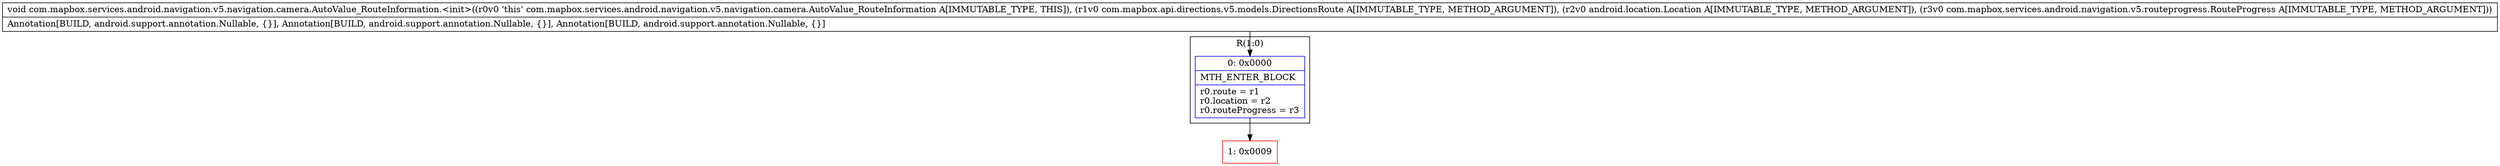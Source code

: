 digraph "CFG forcom.mapbox.services.android.navigation.v5.navigation.camera.AutoValue_RouteInformation.\<init\>(Lcom\/mapbox\/api\/directions\/v5\/models\/DirectionsRoute;Landroid\/location\/Location;Lcom\/mapbox\/services\/android\/navigation\/v5\/routeprogress\/RouteProgress;)V" {
subgraph cluster_Region_249302560 {
label = "R(1:0)";
node [shape=record,color=blue];
Node_0 [shape=record,label="{0\:\ 0x0000|MTH_ENTER_BLOCK\l|r0.route = r1\lr0.location = r2\lr0.routeProgress = r3\l}"];
}
Node_1 [shape=record,color=red,label="{1\:\ 0x0009}"];
MethodNode[shape=record,label="{void com.mapbox.services.android.navigation.v5.navigation.camera.AutoValue_RouteInformation.\<init\>((r0v0 'this' com.mapbox.services.android.navigation.v5.navigation.camera.AutoValue_RouteInformation A[IMMUTABLE_TYPE, THIS]), (r1v0 com.mapbox.api.directions.v5.models.DirectionsRoute A[IMMUTABLE_TYPE, METHOD_ARGUMENT]), (r2v0 android.location.Location A[IMMUTABLE_TYPE, METHOD_ARGUMENT]), (r3v0 com.mapbox.services.android.navigation.v5.routeprogress.RouteProgress A[IMMUTABLE_TYPE, METHOD_ARGUMENT]))  | Annotation[BUILD, android.support.annotation.Nullable, \{\}], Annotation[BUILD, android.support.annotation.Nullable, \{\}], Annotation[BUILD, android.support.annotation.Nullable, \{\}]\l}"];
MethodNode -> Node_0;
Node_0 -> Node_1;
}

